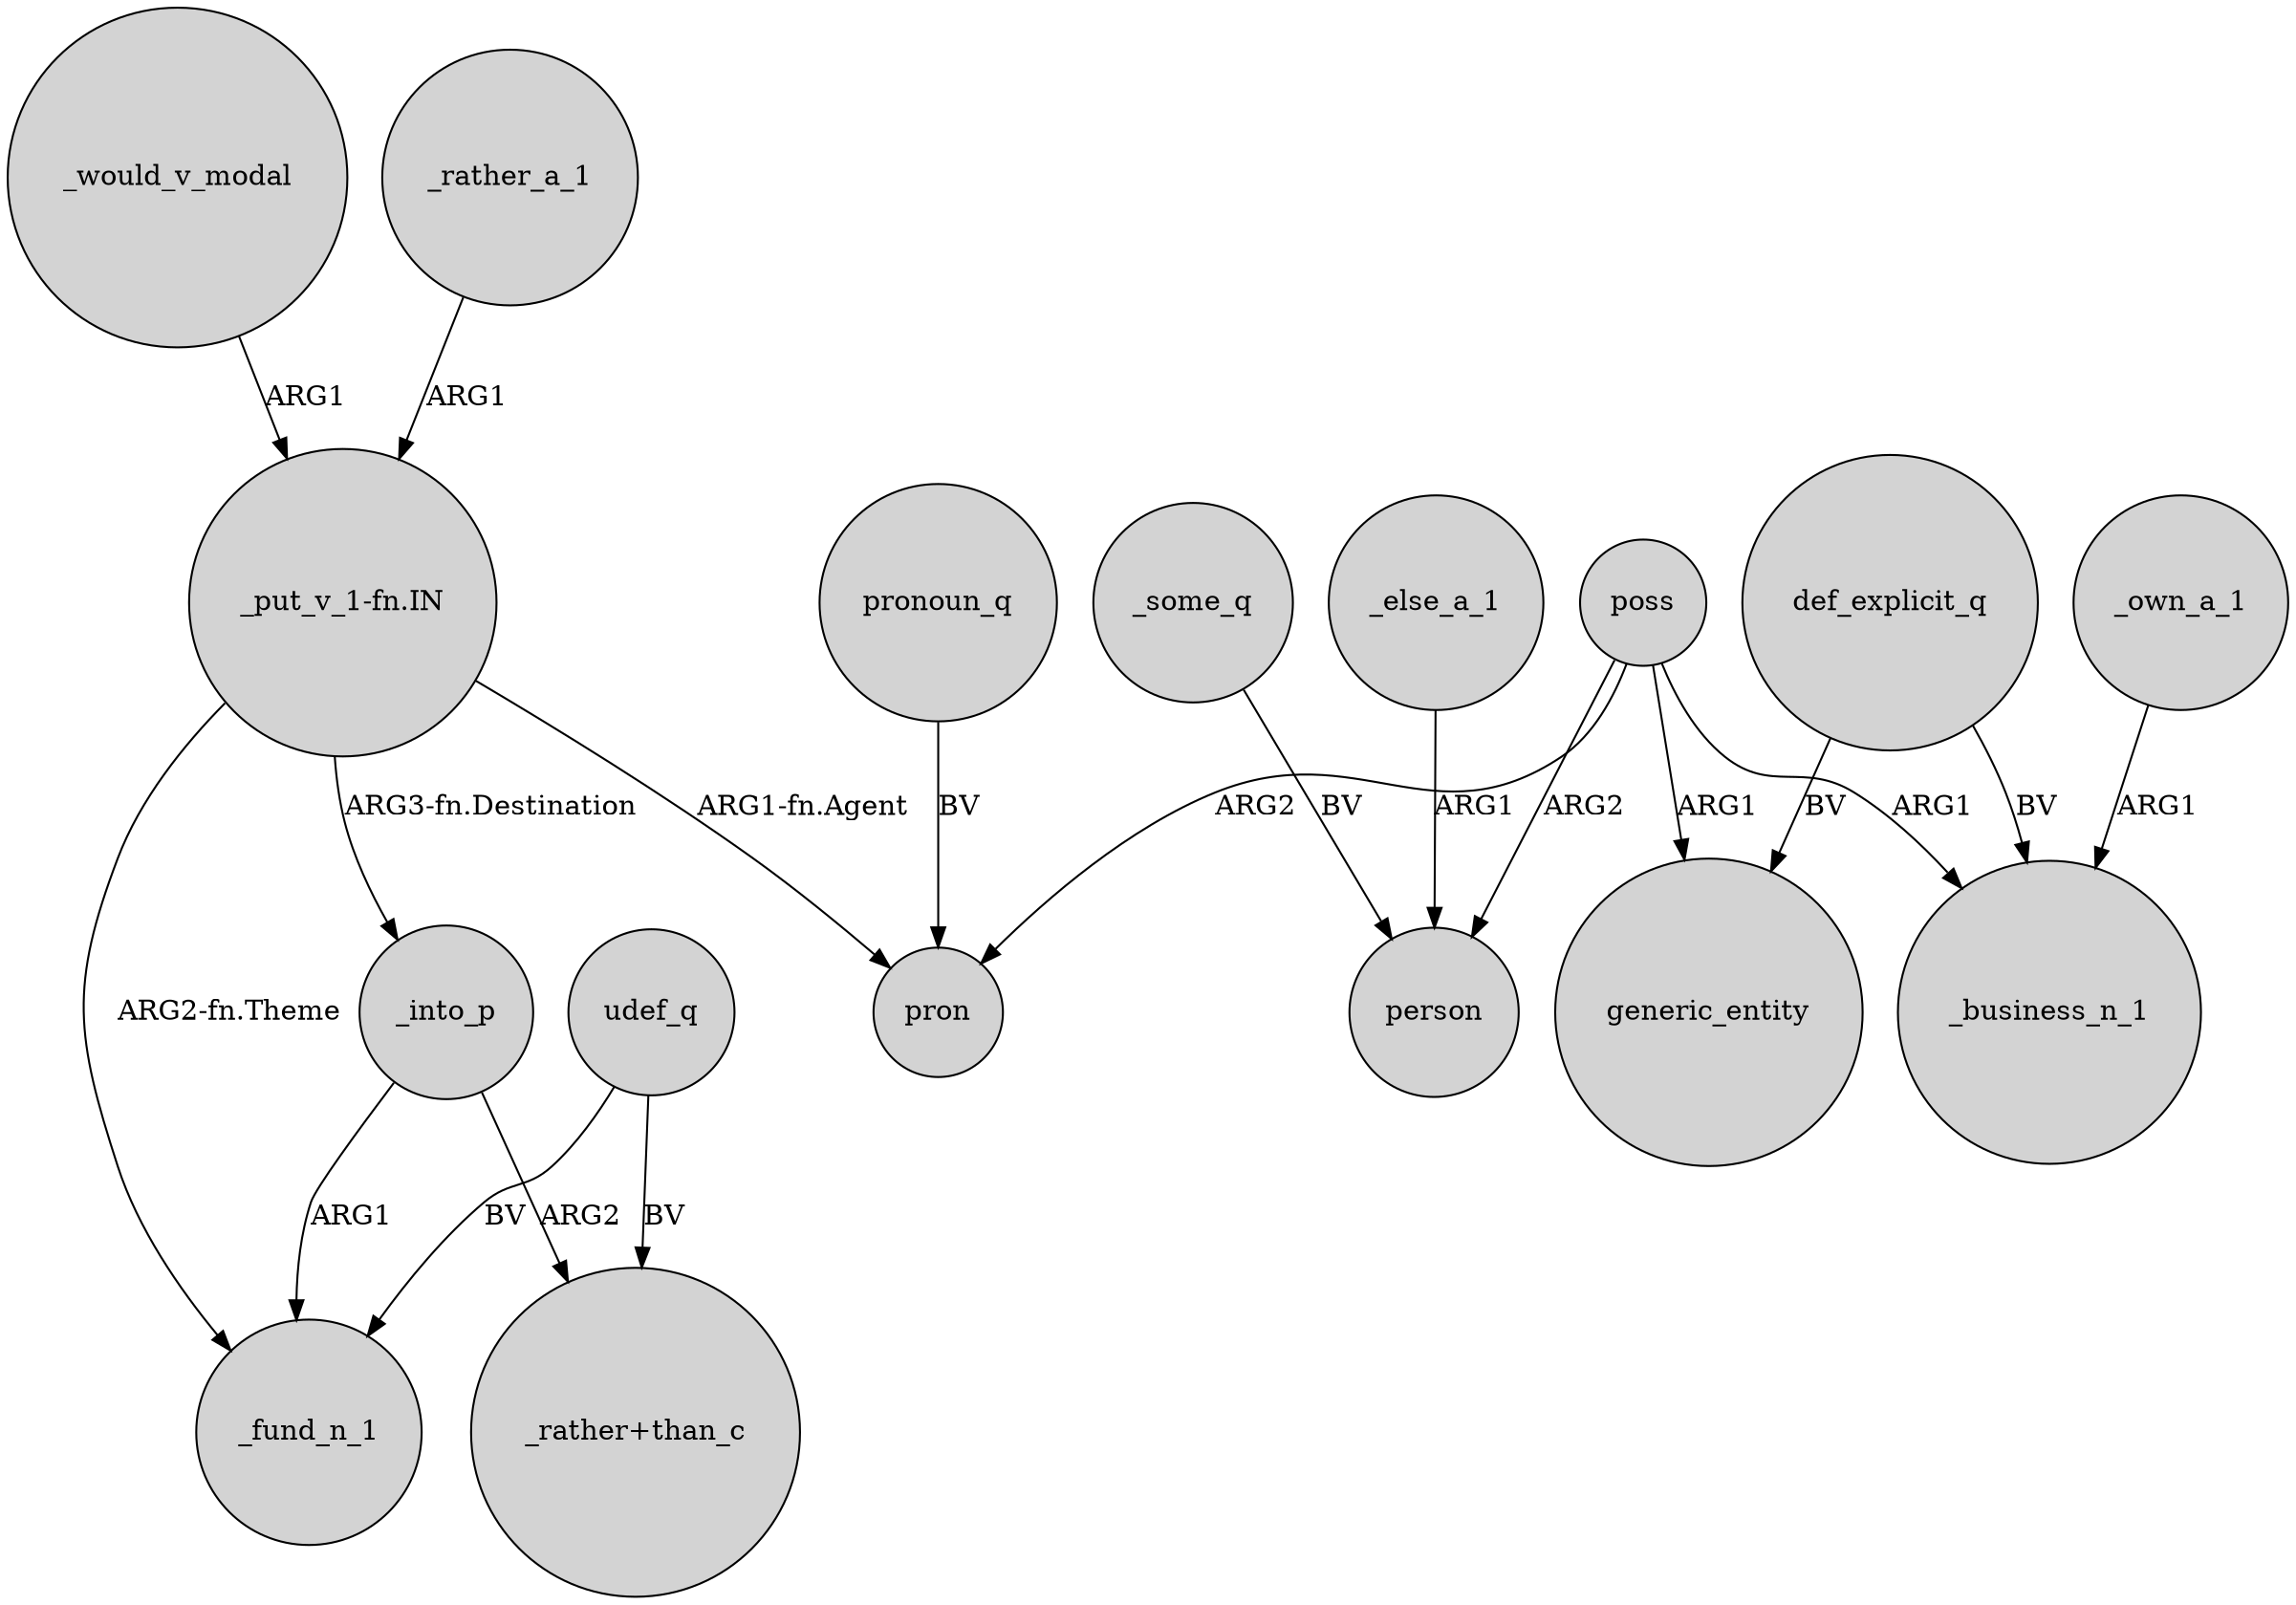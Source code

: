 digraph {
	node [shape=circle style=filled]
	"_put_v_1-fn.IN" -> _into_p [label="ARG3-fn.Destination"]
	"_put_v_1-fn.IN" -> pron [label="ARG1-fn.Agent"]
	poss -> person [label=ARG2]
	poss -> generic_entity [label=ARG1]
	poss -> pron [label=ARG2]
	_into_p -> _fund_n_1 [label=ARG1]
	_would_v_modal -> "_put_v_1-fn.IN" [label=ARG1]
	poss -> _business_n_1 [label=ARG1]
	def_explicit_q -> generic_entity [label=BV]
	_into_p -> "_rather+than_c" [label=ARG2]
	udef_q -> "_rather+than_c" [label=BV]
	pronoun_q -> pron [label=BV]
	_else_a_1 -> person [label=ARG1]
	_some_q -> person [label=BV]
	"_put_v_1-fn.IN" -> _fund_n_1 [label="ARG2-fn.Theme"]
	udef_q -> _fund_n_1 [label=BV]
	_rather_a_1 -> "_put_v_1-fn.IN" [label=ARG1]
	_own_a_1 -> _business_n_1 [label=ARG1]
	def_explicit_q -> _business_n_1 [label=BV]
}

